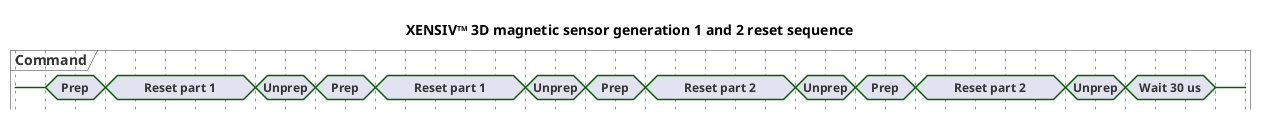 @startuml

title XENSIV<sup><size:10>TM</size></sup> 3D magnetic sensor generation 1 and 2 reset sequence

scale 1 as 30 pixels
hide time-axis

'clock "SCL" as scl
concise "Command" as cmd

@0
cmd is {-}

@1
cmd is "Prep"

@3
cmd is "Reset part 1"

@8
cmd is "Unprep"

@10
cmd is "Prep"

@12
cmd is "Reset part 1"

@17
cmd is "Unprep"

@19
cmd is "Prep"

@21
cmd is "Reset part 2"

@26
cmd is "Unprep"

@28
cmd is "Prep"

@30
cmd is "Reset part 2"

@35
cmd is "Unprep"

@37
cmd is "Wait 30 us"

@40
cmd is {-}

@enduml
